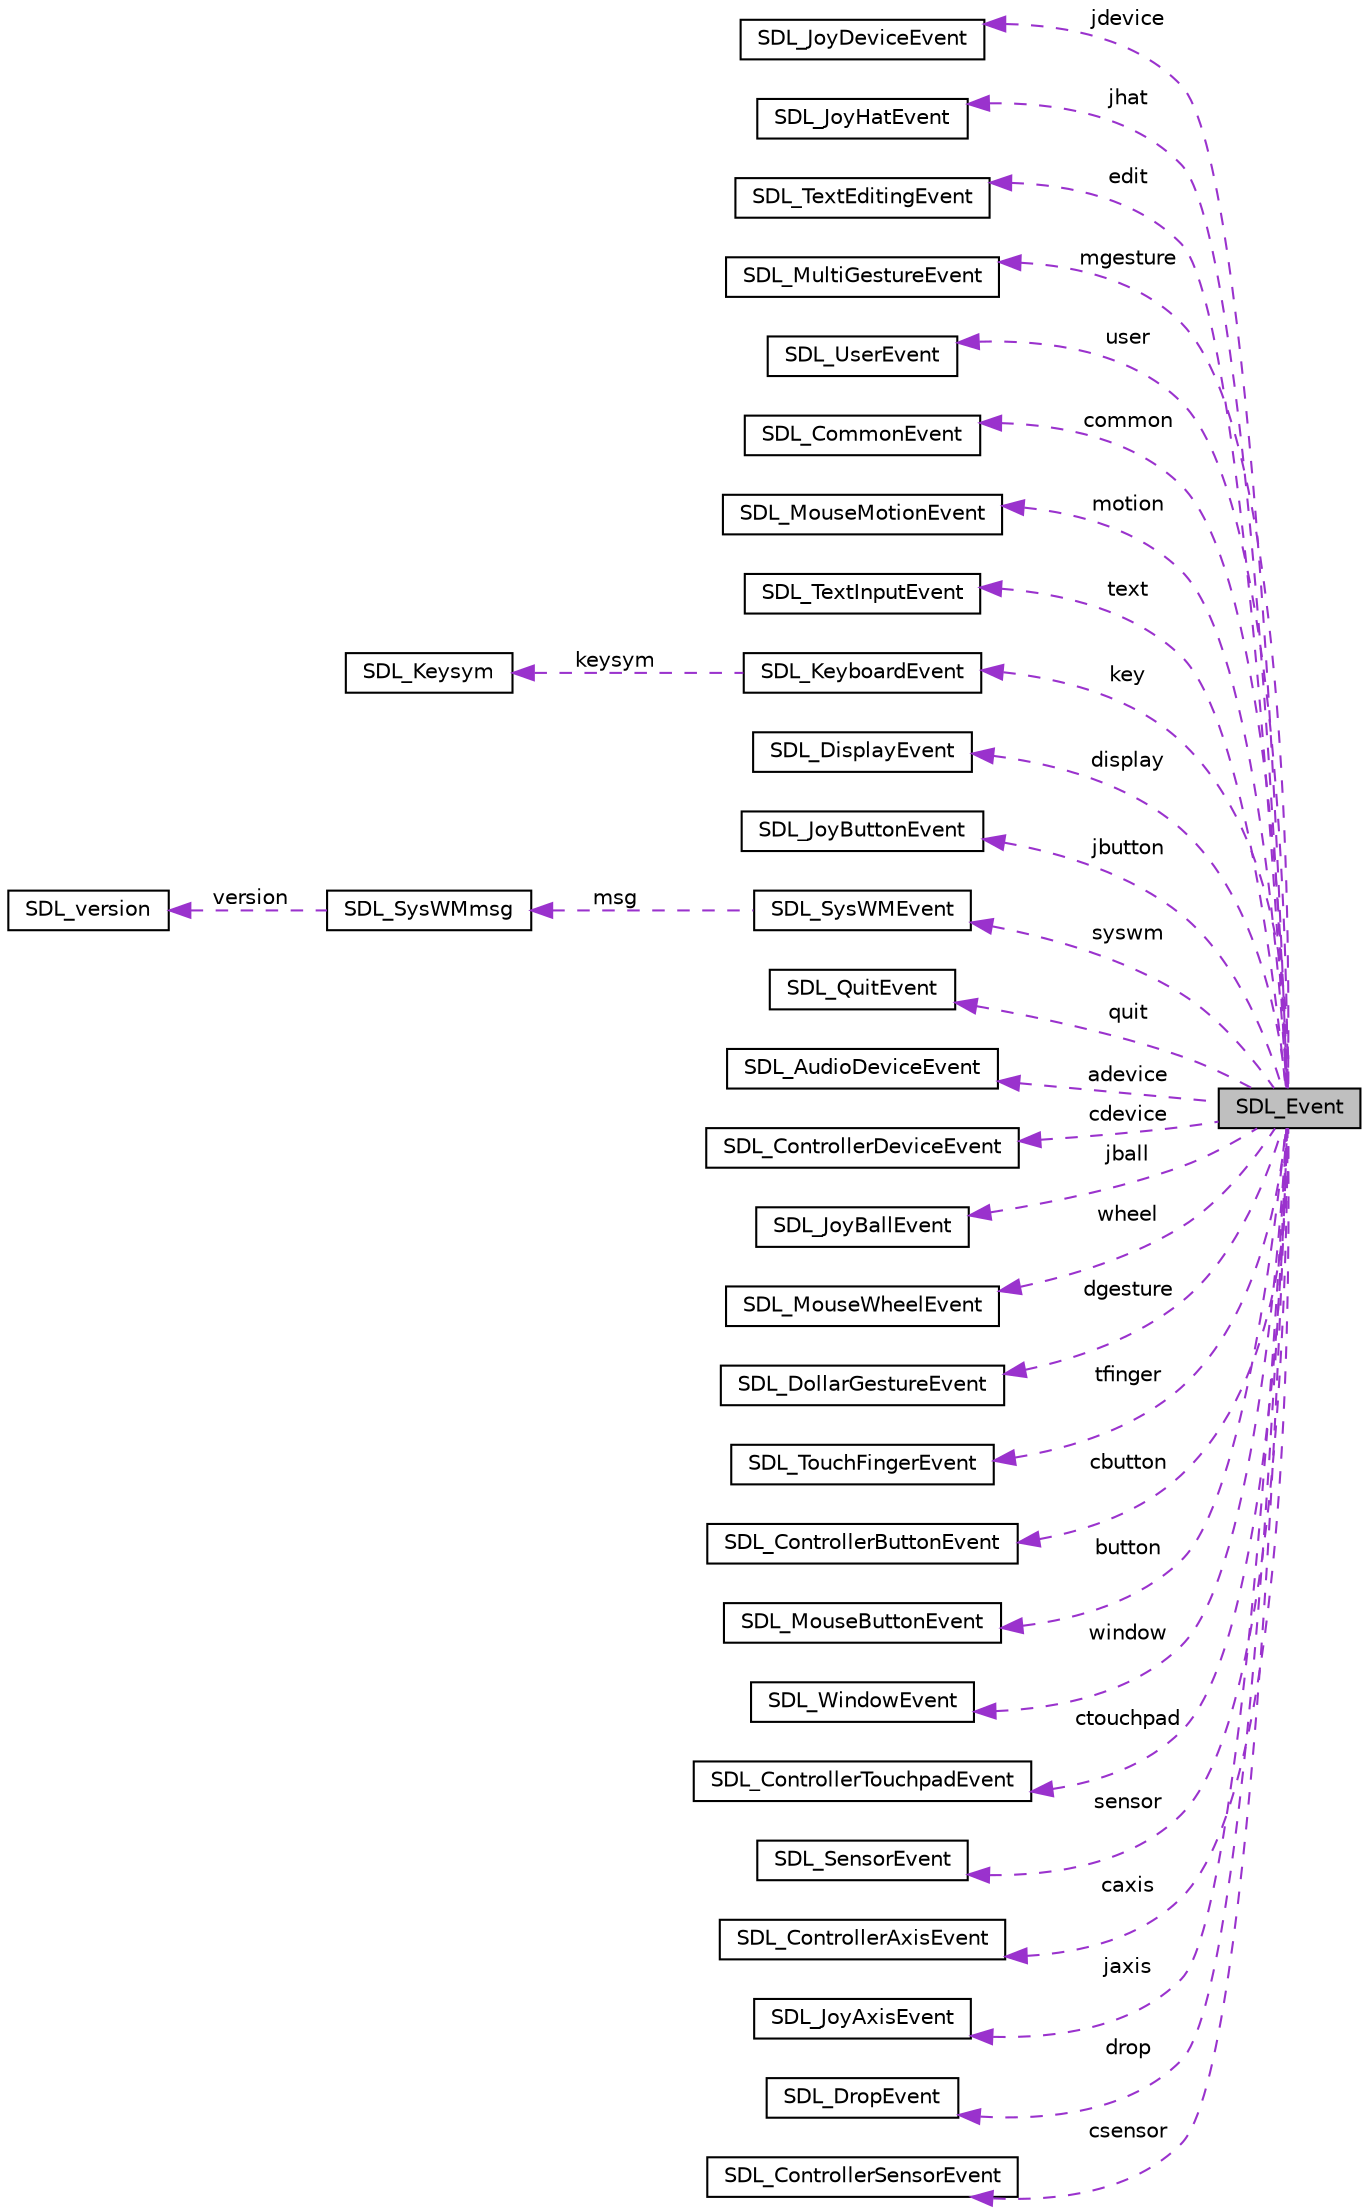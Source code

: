 digraph "SDL_Event"
{
 // LATEX_PDF_SIZE
  edge [fontname="Helvetica",fontsize="10",labelfontname="Helvetica",labelfontsize="10"];
  node [fontname="Helvetica",fontsize="10",shape=record];
  rankdir="LR";
  Node1 [label="SDL_Event",height=0.2,width=0.4,color="black", fillcolor="grey75", style="filled", fontcolor="black",tooltip="General event structure."];
  Node2 -> Node1 [dir="back",color="darkorchid3",fontsize="10",style="dashed",label=" jdevice" ,fontname="Helvetica"];
  Node2 [label="SDL_JoyDeviceEvent",height=0.2,width=0.4,color="black", fillcolor="white", style="filled",URL="$structSDL__JoyDeviceEvent.html",tooltip="Joystick device event structure (event.jdevice.*)"];
  Node3 -> Node1 [dir="back",color="darkorchid3",fontsize="10",style="dashed",label=" jhat" ,fontname="Helvetica"];
  Node3 [label="SDL_JoyHatEvent",height=0.2,width=0.4,color="black", fillcolor="white", style="filled",URL="$structSDL__JoyHatEvent.html",tooltip="Joystick hat position change event structure (event.jhat.*)"];
  Node4 -> Node1 [dir="back",color="darkorchid3",fontsize="10",style="dashed",label=" edit" ,fontname="Helvetica"];
  Node4 [label="SDL_TextEditingEvent",height=0.2,width=0.4,color="black", fillcolor="white", style="filled",URL="$structSDL__TextEditingEvent.html",tooltip="Keyboard text editing event structure (event.edit.*)"];
  Node5 -> Node1 [dir="back",color="darkorchid3",fontsize="10",style="dashed",label=" mgesture" ,fontname="Helvetica"];
  Node5 [label="SDL_MultiGestureEvent",height=0.2,width=0.4,color="black", fillcolor="white", style="filled",URL="$structSDL__MultiGestureEvent.html",tooltip="Multiple Finger Gesture Event (event.mgesture.*)"];
  Node6 -> Node1 [dir="back",color="darkorchid3",fontsize="10",style="dashed",label=" user" ,fontname="Helvetica"];
  Node6 [label="SDL_UserEvent",height=0.2,width=0.4,color="black", fillcolor="white", style="filled",URL="$structSDL__UserEvent.html",tooltip="A user-defined event type (event.user.*)"];
  Node7 -> Node1 [dir="back",color="darkorchid3",fontsize="10",style="dashed",label=" common" ,fontname="Helvetica"];
  Node7 [label="SDL_CommonEvent",height=0.2,width=0.4,color="black", fillcolor="white", style="filled",URL="$structSDL__CommonEvent.html",tooltip="Fields shared by every event."];
  Node8 -> Node1 [dir="back",color="darkorchid3",fontsize="10",style="dashed",label=" motion" ,fontname="Helvetica"];
  Node8 [label="SDL_MouseMotionEvent",height=0.2,width=0.4,color="black", fillcolor="white", style="filled",URL="$structSDL__MouseMotionEvent.html",tooltip="Mouse motion event structure (event.motion.*)"];
  Node9 -> Node1 [dir="back",color="darkorchid3",fontsize="10",style="dashed",label=" text" ,fontname="Helvetica"];
  Node9 [label="SDL_TextInputEvent",height=0.2,width=0.4,color="black", fillcolor="white", style="filled",URL="$structSDL__TextInputEvent.html",tooltip="Keyboard text input event structure (event.text.*)"];
  Node10 -> Node1 [dir="back",color="darkorchid3",fontsize="10",style="dashed",label=" key" ,fontname="Helvetica"];
  Node10 [label="SDL_KeyboardEvent",height=0.2,width=0.4,color="black", fillcolor="white", style="filled",URL="$structSDL__KeyboardEvent.html",tooltip="Keyboard button event structure (event.key.*)"];
  Node11 -> Node10 [dir="back",color="darkorchid3",fontsize="10",style="dashed",label=" keysym" ,fontname="Helvetica"];
  Node11 [label="SDL_Keysym",height=0.2,width=0.4,color="black", fillcolor="white", style="filled",URL="$structSDL__Keysym.html",tooltip="The SDL keysym structure, used in key events."];
  Node12 -> Node1 [dir="back",color="darkorchid3",fontsize="10",style="dashed",label=" display" ,fontname="Helvetica"];
  Node12 [label="SDL_DisplayEvent",height=0.2,width=0.4,color="black", fillcolor="white", style="filled",URL="$structSDL__DisplayEvent.html",tooltip="Display state change event data (event.display.*)"];
  Node13 -> Node1 [dir="back",color="darkorchid3",fontsize="10",style="dashed",label=" jbutton" ,fontname="Helvetica"];
  Node13 [label="SDL_JoyButtonEvent",height=0.2,width=0.4,color="black", fillcolor="white", style="filled",URL="$structSDL__JoyButtonEvent.html",tooltip="Joystick button event structure (event.jbutton.*)"];
  Node14 -> Node1 [dir="back",color="darkorchid3",fontsize="10",style="dashed",label=" syswm" ,fontname="Helvetica"];
  Node14 [label="SDL_SysWMEvent",height=0.2,width=0.4,color="black", fillcolor="white", style="filled",URL="$structSDL__SysWMEvent.html",tooltip="A video driver dependent system event (event.syswm.*) This event is disabled by default,..."];
  Node15 -> Node14 [dir="back",color="darkorchid3",fontsize="10",style="dashed",label=" msg" ,fontname="Helvetica"];
  Node15 [label="SDL_SysWMmsg",height=0.2,width=0.4,color="black", fillcolor="white", style="filled",URL="$structSDL__SysWMmsg.html",tooltip=" "];
  Node16 -> Node15 [dir="back",color="darkorchid3",fontsize="10",style="dashed",label=" version" ,fontname="Helvetica"];
  Node16 [label="SDL_version",height=0.2,width=0.4,color="black", fillcolor="white", style="filled",URL="$structSDL__version.html",tooltip=" "];
  Node17 -> Node1 [dir="back",color="darkorchid3",fontsize="10",style="dashed",label=" quit" ,fontname="Helvetica"];
  Node17 [label="SDL_QuitEvent",height=0.2,width=0.4,color="black", fillcolor="white", style="filled",URL="$structSDL__QuitEvent.html",tooltip="The \"quit requested\" event."];
  Node18 -> Node1 [dir="back",color="darkorchid3",fontsize="10",style="dashed",label=" adevice" ,fontname="Helvetica"];
  Node18 [label="SDL_AudioDeviceEvent",height=0.2,width=0.4,color="black", fillcolor="white", style="filled",URL="$structSDL__AudioDeviceEvent.html",tooltip="Audio device event structure (event.adevice.*)"];
  Node19 -> Node1 [dir="back",color="darkorchid3",fontsize="10",style="dashed",label=" cdevice" ,fontname="Helvetica"];
  Node19 [label="SDL_ControllerDeviceEvent",height=0.2,width=0.4,color="black", fillcolor="white", style="filled",URL="$structSDL__ControllerDeviceEvent.html",tooltip="Controller device event structure (event.cdevice.*)"];
  Node20 -> Node1 [dir="back",color="darkorchid3",fontsize="10",style="dashed",label=" jball" ,fontname="Helvetica"];
  Node20 [label="SDL_JoyBallEvent",height=0.2,width=0.4,color="black", fillcolor="white", style="filled",URL="$structSDL__JoyBallEvent.html",tooltip="Joystick trackball motion event structure (event.jball.*)"];
  Node21 -> Node1 [dir="back",color="darkorchid3",fontsize="10",style="dashed",label=" wheel" ,fontname="Helvetica"];
  Node21 [label="SDL_MouseWheelEvent",height=0.2,width=0.4,color="black", fillcolor="white", style="filled",URL="$structSDL__MouseWheelEvent.html",tooltip="Mouse wheel event structure (event.wheel.*)"];
  Node22 -> Node1 [dir="back",color="darkorchid3",fontsize="10",style="dashed",label=" dgesture" ,fontname="Helvetica"];
  Node22 [label="SDL_DollarGestureEvent",height=0.2,width=0.4,color="black", fillcolor="white", style="filled",URL="$structSDL__DollarGestureEvent.html",tooltip="Dollar Gesture Event (event.dgesture.*)"];
  Node23 -> Node1 [dir="back",color="darkorchid3",fontsize="10",style="dashed",label=" tfinger" ,fontname="Helvetica"];
  Node23 [label="SDL_TouchFingerEvent",height=0.2,width=0.4,color="black", fillcolor="white", style="filled",URL="$structSDL__TouchFingerEvent.html",tooltip="Touch finger event structure (event.tfinger.*)"];
  Node24 -> Node1 [dir="back",color="darkorchid3",fontsize="10",style="dashed",label=" cbutton" ,fontname="Helvetica"];
  Node24 [label="SDL_ControllerButtonEvent",height=0.2,width=0.4,color="black", fillcolor="white", style="filled",URL="$structSDL__ControllerButtonEvent.html",tooltip="Game controller button event structure (event.cbutton.*)"];
  Node25 -> Node1 [dir="back",color="darkorchid3",fontsize="10",style="dashed",label=" button" ,fontname="Helvetica"];
  Node25 [label="SDL_MouseButtonEvent",height=0.2,width=0.4,color="black", fillcolor="white", style="filled",URL="$structSDL__MouseButtonEvent.html",tooltip="Mouse button event structure (event.button.*)"];
  Node26 -> Node1 [dir="back",color="darkorchid3",fontsize="10",style="dashed",label=" window" ,fontname="Helvetica"];
  Node26 [label="SDL_WindowEvent",height=0.2,width=0.4,color="black", fillcolor="white", style="filled",URL="$structSDL__WindowEvent.html",tooltip="Window state change event data (event.window.*)"];
  Node27 -> Node1 [dir="back",color="darkorchid3",fontsize="10",style="dashed",label=" ctouchpad" ,fontname="Helvetica"];
  Node27 [label="SDL_ControllerTouchpadEvent",height=0.2,width=0.4,color="black", fillcolor="white", style="filled",URL="$structSDL__ControllerTouchpadEvent.html",tooltip="Game controller touchpad event structure (event.ctouchpad.*)"];
  Node28 -> Node1 [dir="back",color="darkorchid3",fontsize="10",style="dashed",label=" sensor" ,fontname="Helvetica"];
  Node28 [label="SDL_SensorEvent",height=0.2,width=0.4,color="black", fillcolor="white", style="filled",URL="$structSDL__SensorEvent.html",tooltip="Sensor event structure (event.sensor.*)"];
  Node29 -> Node1 [dir="back",color="darkorchid3",fontsize="10",style="dashed",label=" caxis" ,fontname="Helvetica"];
  Node29 [label="SDL_ControllerAxisEvent",height=0.2,width=0.4,color="black", fillcolor="white", style="filled",URL="$structSDL__ControllerAxisEvent.html",tooltip="Game controller axis motion event structure (event.caxis.*)"];
  Node30 -> Node1 [dir="back",color="darkorchid3",fontsize="10",style="dashed",label=" jaxis" ,fontname="Helvetica"];
  Node30 [label="SDL_JoyAxisEvent",height=0.2,width=0.4,color="black", fillcolor="white", style="filled",URL="$structSDL__JoyAxisEvent.html",tooltip="Joystick axis motion event structure (event.jaxis.*)"];
  Node31 -> Node1 [dir="back",color="darkorchid3",fontsize="10",style="dashed",label=" drop" ,fontname="Helvetica"];
  Node31 [label="SDL_DropEvent",height=0.2,width=0.4,color="black", fillcolor="white", style="filled",URL="$structSDL__DropEvent.html",tooltip="An event used to request a file open by the system (event.drop.*) This event is enabled by default,..."];
  Node32 -> Node1 [dir="back",color="darkorchid3",fontsize="10",style="dashed",label=" csensor" ,fontname="Helvetica"];
  Node32 [label="SDL_ControllerSensorEvent",height=0.2,width=0.4,color="black", fillcolor="white", style="filled",URL="$structSDL__ControllerSensorEvent.html",tooltip="Game controller sensor event structure (event.csensor.*)"];
}
